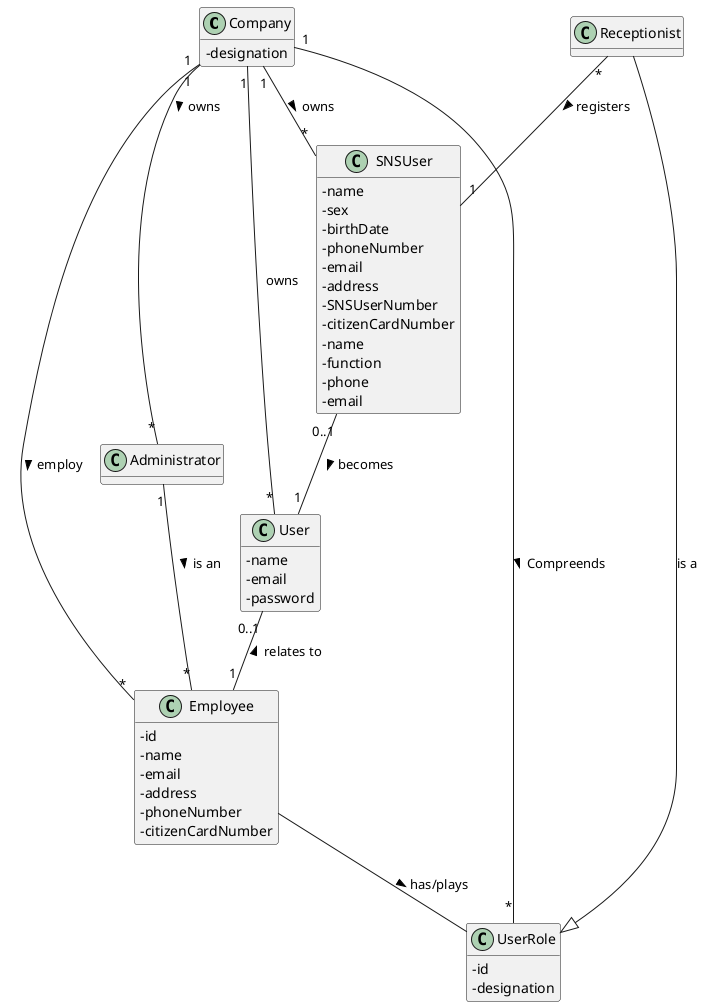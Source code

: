@startuml
hide methods
skinparam classAttributeIconSize 0


class Company {
  -designation
}

class SNSUser{
- name
- sex
- birthDate
- phoneNumber
- email
- address
- SNSUserNumber
- citizenCardNumber
}

class Administrator {
 }

class Receptionist {
}

class SNSUser {
  -name
  -function
  -phone
  -email
}

class Employee{
-id
-name
-email
-address
-phoneNumber
-citizenCardNumber
}

class UserRole{
-id
-designation
}

class User {
  -name
  -email
  -password
}

Company "1" -- "*" Administrator : owns >
Company "1" -- "*" SNSUser : owns >
Company "1"  -- "*" User : owns
Company "1" -- "*" Employee : employ >
Company "1" -- "*" UserRole : Compreends >

User "0..1"-- "1" Employee : relates to <
SNSUser "0..1" -- "1" User: becomes >

Employee  -- UserRole : has/plays >
Administrator "1" -- "*" Employee : is an >

Receptionist "*" -- "1" SNSUser: registers >
Receptionist  ---|>  UserRole : is a




@enduml